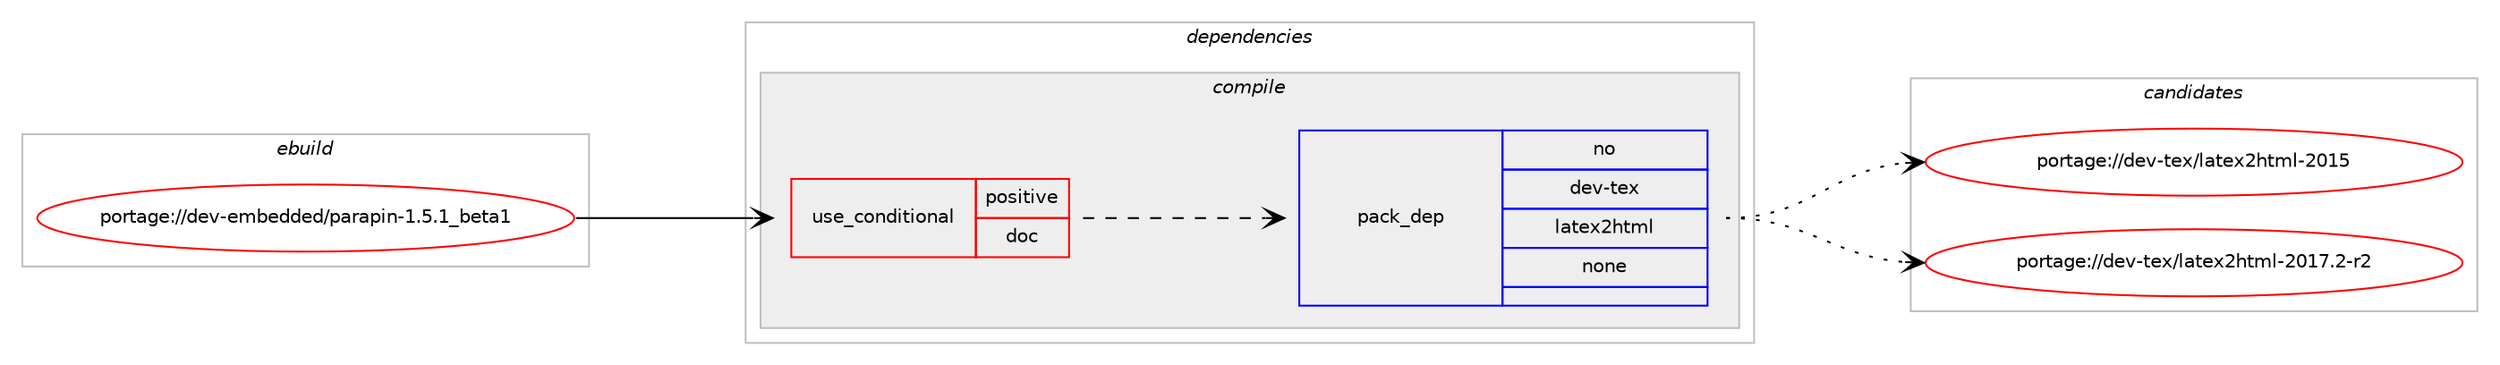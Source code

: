 digraph prolog {

# *************
# Graph options
# *************

newrank=true;
concentrate=true;
compound=true;
graph [rankdir=LR,fontname=Helvetica,fontsize=10,ranksep=1.5];#, ranksep=2.5, nodesep=0.2];
edge  [arrowhead=vee];
node  [fontname=Helvetica,fontsize=10];

# **********
# The ebuild
# **********

subgraph cluster_leftcol {
color=gray;
rank=same;
label=<<i>ebuild</i>>;
id [label="portage://dev-embedded/parapin-1.5.1_beta1", color=red, width=4, href="../dev-embedded/parapin-1.5.1_beta1.svg"];
}

# ****************
# The dependencies
# ****************

subgraph cluster_midcol {
color=gray;
label=<<i>dependencies</i>>;
subgraph cluster_compile {
fillcolor="#eeeeee";
style=filled;
label=<<i>compile</i>>;
subgraph cond13839 {
dependency59652 [label=<<TABLE BORDER="0" CELLBORDER="1" CELLSPACING="0" CELLPADDING="4"><TR><TD ROWSPAN="3" CELLPADDING="10">use_conditional</TD></TR><TR><TD>positive</TD></TR><TR><TD>doc</TD></TR></TABLE>>, shape=none, color=red];
subgraph pack44491 {
dependency59653 [label=<<TABLE BORDER="0" CELLBORDER="1" CELLSPACING="0" CELLPADDING="4" WIDTH="220"><TR><TD ROWSPAN="6" CELLPADDING="30">pack_dep</TD></TR><TR><TD WIDTH="110">no</TD></TR><TR><TD>dev-tex</TD></TR><TR><TD>latex2html</TD></TR><TR><TD>none</TD></TR><TR><TD></TD></TR></TABLE>>, shape=none, color=blue];
}
dependency59652:e -> dependency59653:w [weight=20,style="dashed",arrowhead="vee"];
}
id:e -> dependency59652:w [weight=20,style="solid",arrowhead="vee"];
}
subgraph cluster_compileandrun {
fillcolor="#eeeeee";
style=filled;
label=<<i>compile and run</i>>;
}
subgraph cluster_run {
fillcolor="#eeeeee";
style=filled;
label=<<i>run</i>>;
}
}

# **************
# The candidates
# **************

subgraph cluster_choices {
rank=same;
color=gray;
label=<<i>candidates</i>>;

subgraph choice44491 {
color=black;
nodesep=1;
choiceportage100101118451161011204710897116101120501041161091084550484953 [label="portage://dev-tex/latex2html-2015", color=red, width=4,href="../dev-tex/latex2html-2015.svg"];
choiceportage10010111845116101120471089711610112050104116109108455048495546504511450 [label="portage://dev-tex/latex2html-2017.2-r2", color=red, width=4,href="../dev-tex/latex2html-2017.2-r2.svg"];
dependency59653:e -> choiceportage100101118451161011204710897116101120501041161091084550484953:w [style=dotted,weight="100"];
dependency59653:e -> choiceportage10010111845116101120471089711610112050104116109108455048495546504511450:w [style=dotted,weight="100"];
}
}

}
